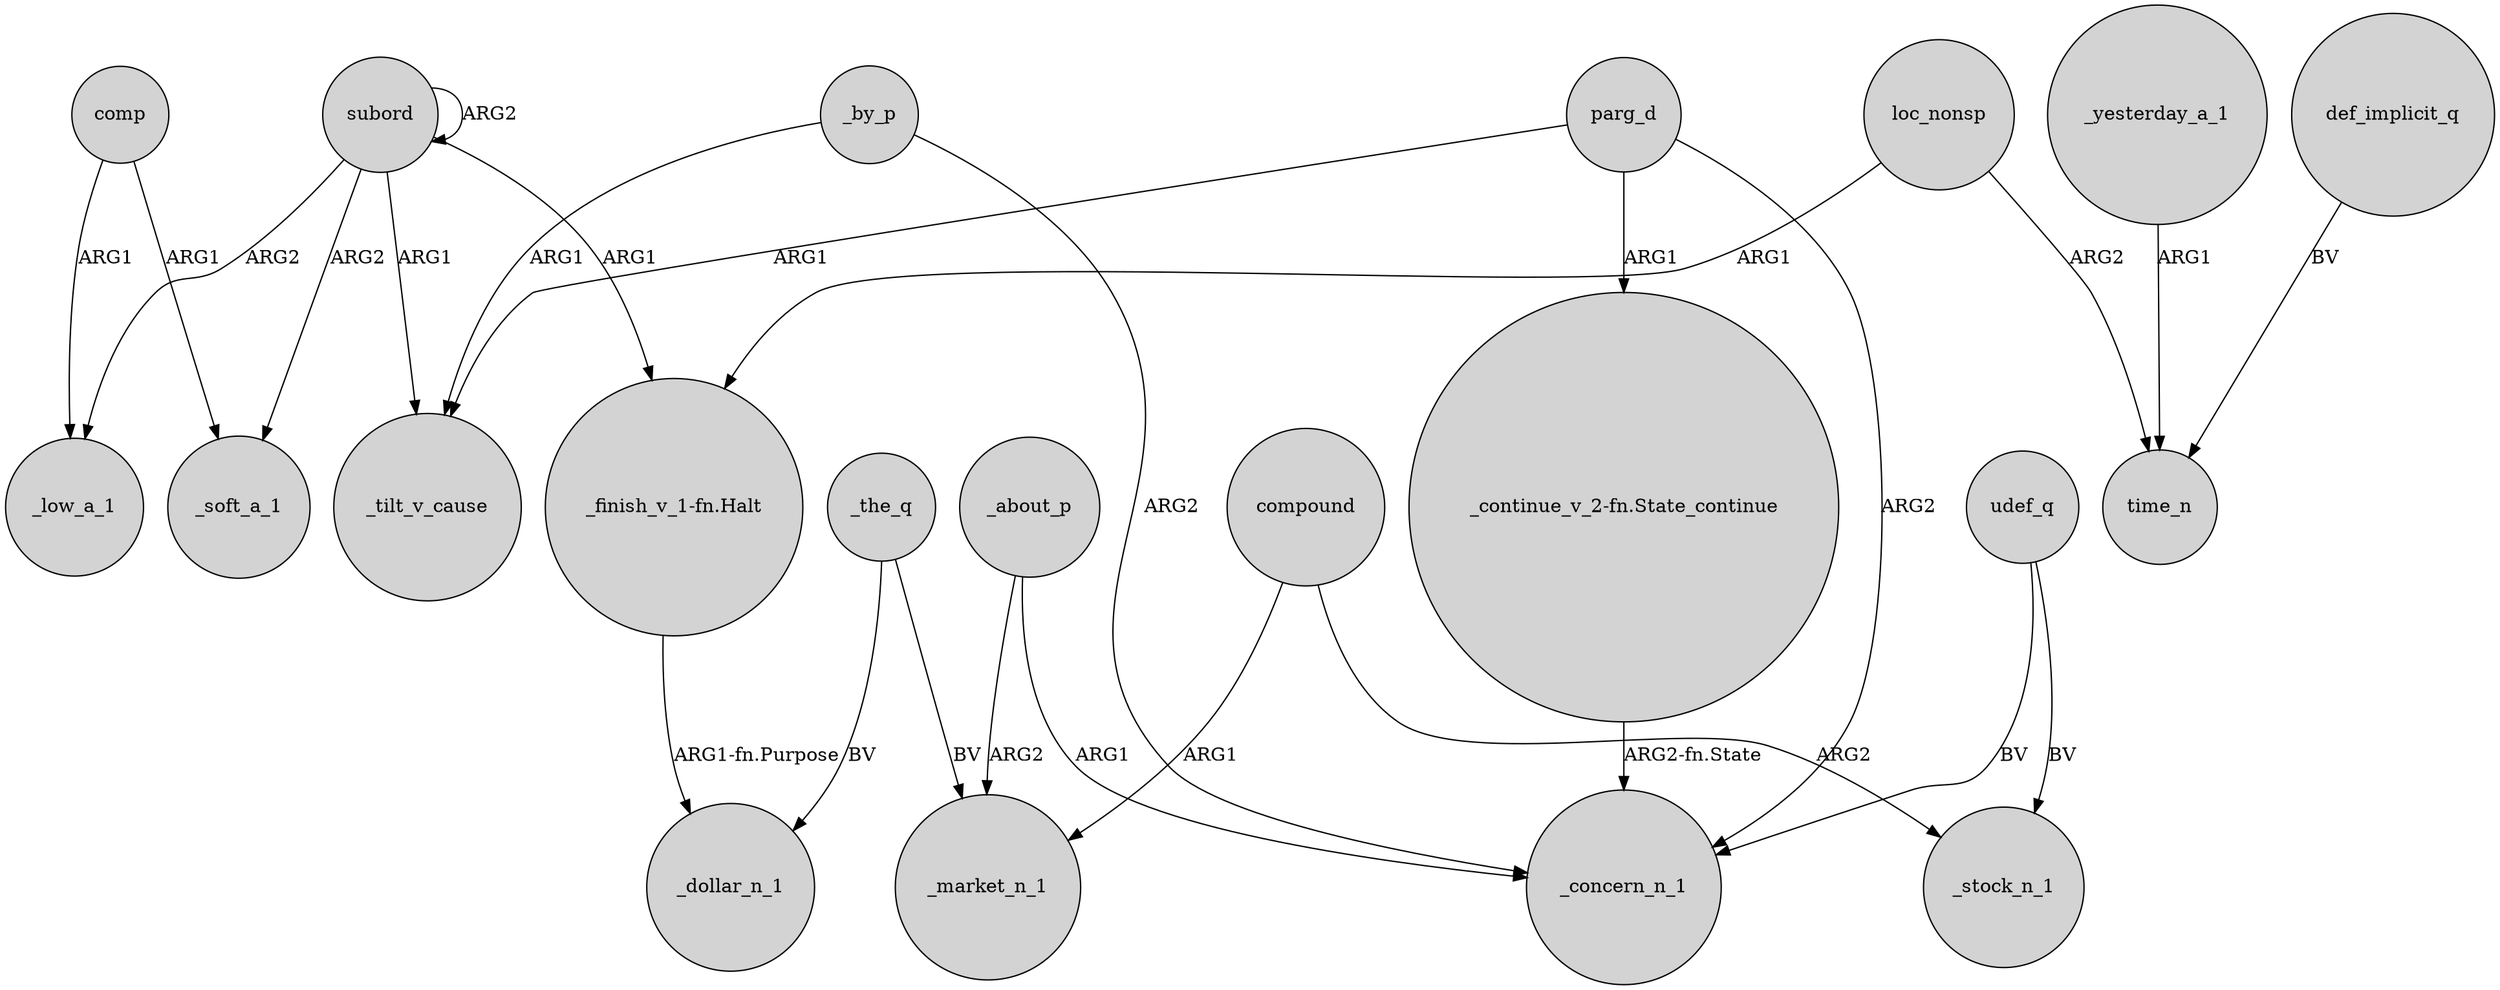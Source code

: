 digraph {
	node [shape=circle style=filled]
	comp -> _low_a_1 [label=ARG1]
	subord -> subord [label=ARG2]
	"_finish_v_1-fn.Halt" -> _dollar_n_1 [label="ARG1-fn.Purpose"]
	parg_d -> "_continue_v_2-fn.State_continue" [label=ARG1]
	_yesterday_a_1 -> time_n [label=ARG1]
	_the_q -> _dollar_n_1 [label=BV]
	_about_p -> _concern_n_1 [label=ARG1]
	_by_p -> _tilt_v_cause [label=ARG1]
	_the_q -> _market_n_1 [label=BV]
	udef_q -> _stock_n_1 [label=BV]
	parg_d -> _concern_n_1 [label=ARG2]
	subord -> "_finish_v_1-fn.Halt" [label=ARG1]
	comp -> _soft_a_1 [label=ARG1]
	_about_p -> _market_n_1 [label=ARG2]
	compound -> _stock_n_1 [label=ARG2]
	parg_d -> _tilt_v_cause [label=ARG1]
	_by_p -> _concern_n_1 [label=ARG2]
	subord -> _low_a_1 [label=ARG2]
	udef_q -> _concern_n_1 [label=BV]
	loc_nonsp -> time_n [label=ARG2]
	subord -> _tilt_v_cause [label=ARG1]
	subord -> _soft_a_1 [label=ARG2]
	loc_nonsp -> "_finish_v_1-fn.Halt" [label=ARG1]
	compound -> _market_n_1 [label=ARG1]
	"_continue_v_2-fn.State_continue" -> _concern_n_1 [label="ARG2-fn.State"]
	def_implicit_q -> time_n [label=BV]
}
